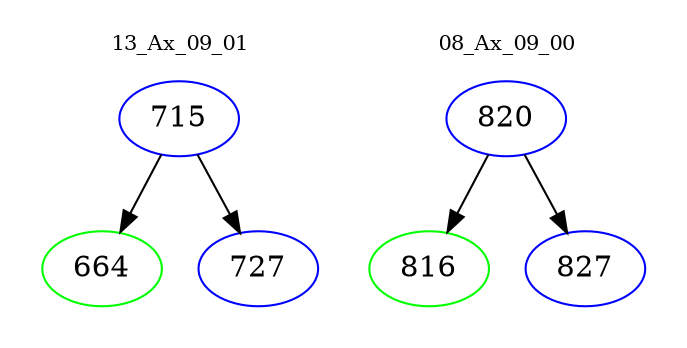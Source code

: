digraph{
subgraph cluster_0 {
color = white
label = "13_Ax_09_01";
fontsize=10;
T0_715 [label="715", color="blue"]
T0_715 -> T0_664 [color="black"]
T0_664 [label="664", color="green"]
T0_715 -> T0_727 [color="black"]
T0_727 [label="727", color="blue"]
}
subgraph cluster_1 {
color = white
label = "08_Ax_09_00";
fontsize=10;
T1_820 [label="820", color="blue"]
T1_820 -> T1_816 [color="black"]
T1_816 [label="816", color="green"]
T1_820 -> T1_827 [color="black"]
T1_827 [label="827", color="blue"]
}
}
